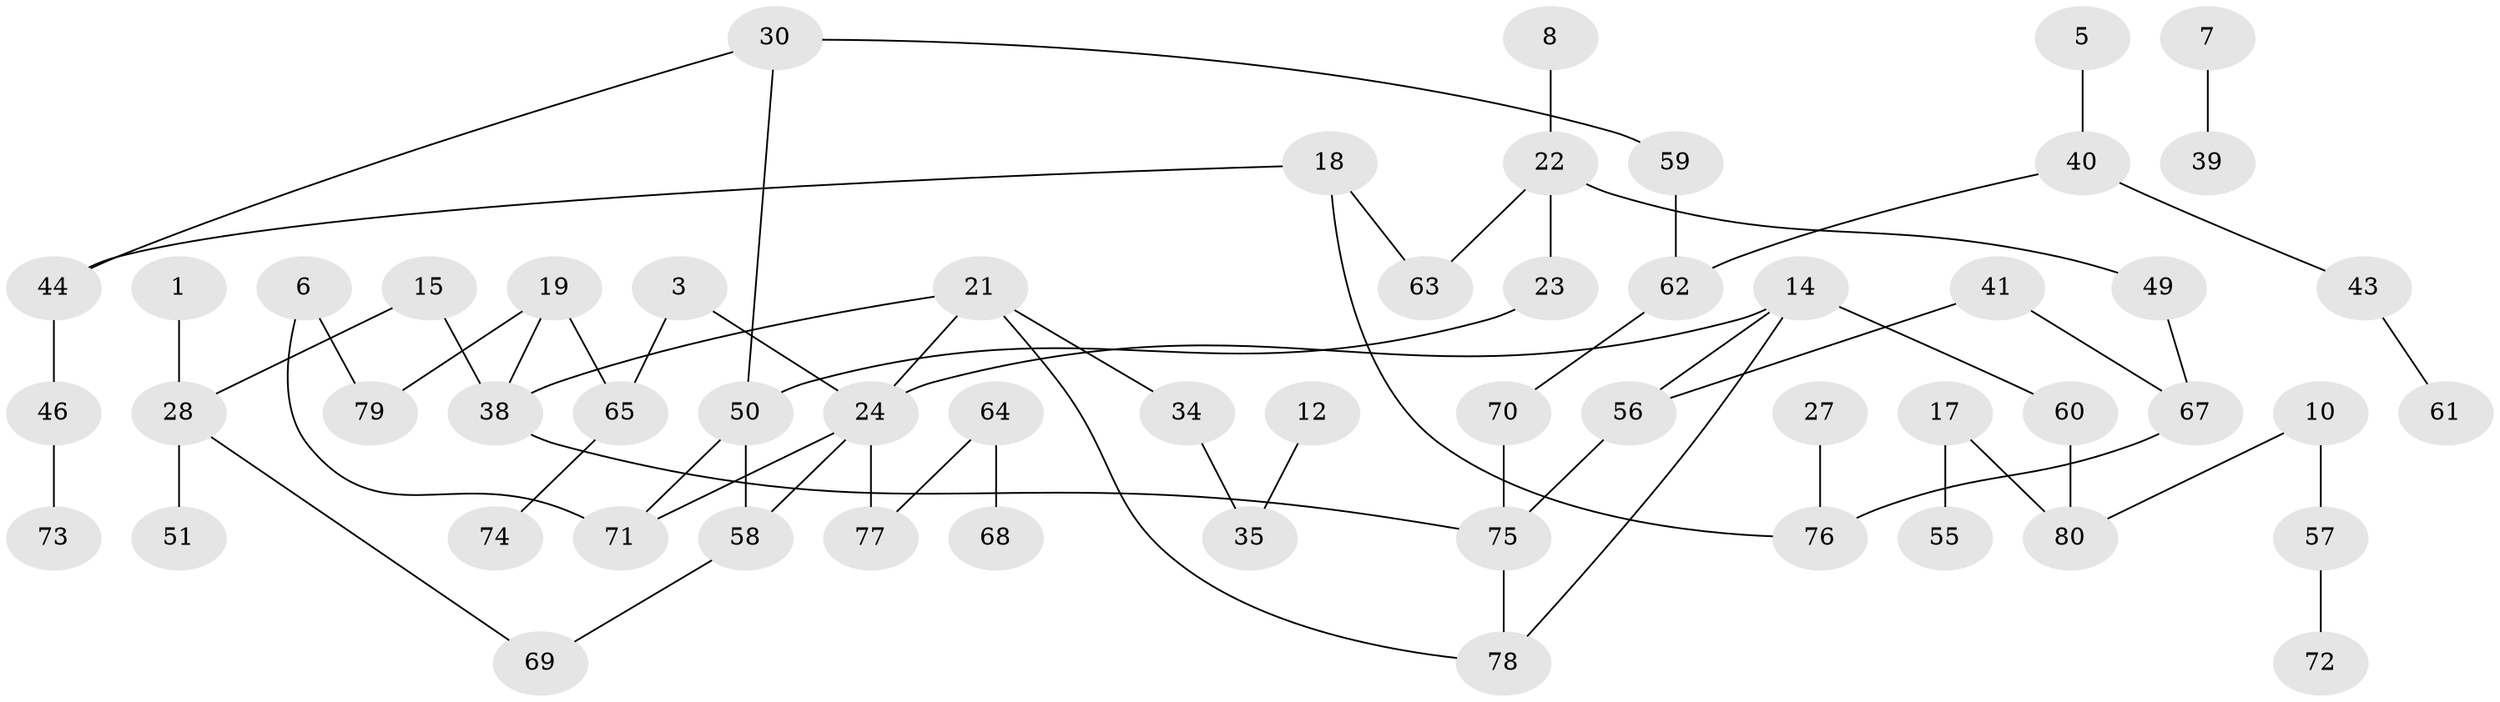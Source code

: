 // original degree distribution, {2: 0.2631578947368421, 1: 0.3308270676691729, 0: 0.13533834586466165, 3: 0.18796992481203006, 4: 0.045112781954887216, 6: 0.015037593984962405, 5: 0.022556390977443608}
// Generated by graph-tools (version 1.1) at 2025/35/03/04/25 23:35:51]
// undirected, 57 vertices, 66 edges
graph export_dot {
  node [color=gray90,style=filled];
  1;
  3;
  5;
  6;
  7;
  8;
  10;
  12;
  14;
  15;
  17;
  18;
  19;
  21;
  22;
  23;
  24;
  27;
  28;
  30;
  34;
  35;
  38;
  39;
  40;
  41;
  43;
  44;
  46;
  49;
  50;
  51;
  55;
  56;
  57;
  58;
  59;
  60;
  61;
  62;
  63;
  64;
  65;
  67;
  68;
  69;
  70;
  71;
  72;
  73;
  74;
  75;
  76;
  77;
  78;
  79;
  80;
  1 -- 28 [weight=1.0];
  3 -- 24 [weight=1.0];
  3 -- 65 [weight=1.0];
  5 -- 40 [weight=1.0];
  6 -- 71 [weight=1.0];
  6 -- 79 [weight=1.0];
  7 -- 39 [weight=1.0];
  8 -- 22 [weight=1.0];
  10 -- 57 [weight=1.0];
  10 -- 80 [weight=1.0];
  12 -- 35 [weight=1.0];
  14 -- 24 [weight=1.0];
  14 -- 56 [weight=1.0];
  14 -- 60 [weight=1.0];
  14 -- 78 [weight=1.0];
  15 -- 28 [weight=1.0];
  15 -- 38 [weight=1.0];
  17 -- 55 [weight=1.0];
  17 -- 80 [weight=1.0];
  18 -- 44 [weight=1.0];
  18 -- 63 [weight=1.0];
  18 -- 76 [weight=1.0];
  19 -- 38 [weight=1.0];
  19 -- 65 [weight=1.0];
  19 -- 79 [weight=1.0];
  21 -- 24 [weight=1.0];
  21 -- 34 [weight=1.0];
  21 -- 38 [weight=1.0];
  21 -- 78 [weight=1.0];
  22 -- 23 [weight=1.0];
  22 -- 49 [weight=1.0];
  22 -- 63 [weight=1.0];
  23 -- 50 [weight=1.0];
  24 -- 58 [weight=2.0];
  24 -- 71 [weight=1.0];
  24 -- 77 [weight=1.0];
  27 -- 76 [weight=1.0];
  28 -- 51 [weight=1.0];
  28 -- 69 [weight=1.0];
  30 -- 44 [weight=1.0];
  30 -- 50 [weight=1.0];
  30 -- 59 [weight=1.0];
  34 -- 35 [weight=1.0];
  38 -- 75 [weight=1.0];
  40 -- 43 [weight=1.0];
  40 -- 62 [weight=1.0];
  41 -- 56 [weight=1.0];
  41 -- 67 [weight=1.0];
  43 -- 61 [weight=1.0];
  44 -- 46 [weight=1.0];
  46 -- 73 [weight=1.0];
  49 -- 67 [weight=1.0];
  50 -- 58 [weight=1.0];
  50 -- 71 [weight=1.0];
  56 -- 75 [weight=1.0];
  57 -- 72 [weight=1.0];
  58 -- 69 [weight=1.0];
  59 -- 62 [weight=1.0];
  60 -- 80 [weight=1.0];
  62 -- 70 [weight=1.0];
  64 -- 68 [weight=1.0];
  64 -- 77 [weight=1.0];
  65 -- 74 [weight=1.0];
  67 -- 76 [weight=1.0];
  70 -- 75 [weight=1.0];
  75 -- 78 [weight=1.0];
}
